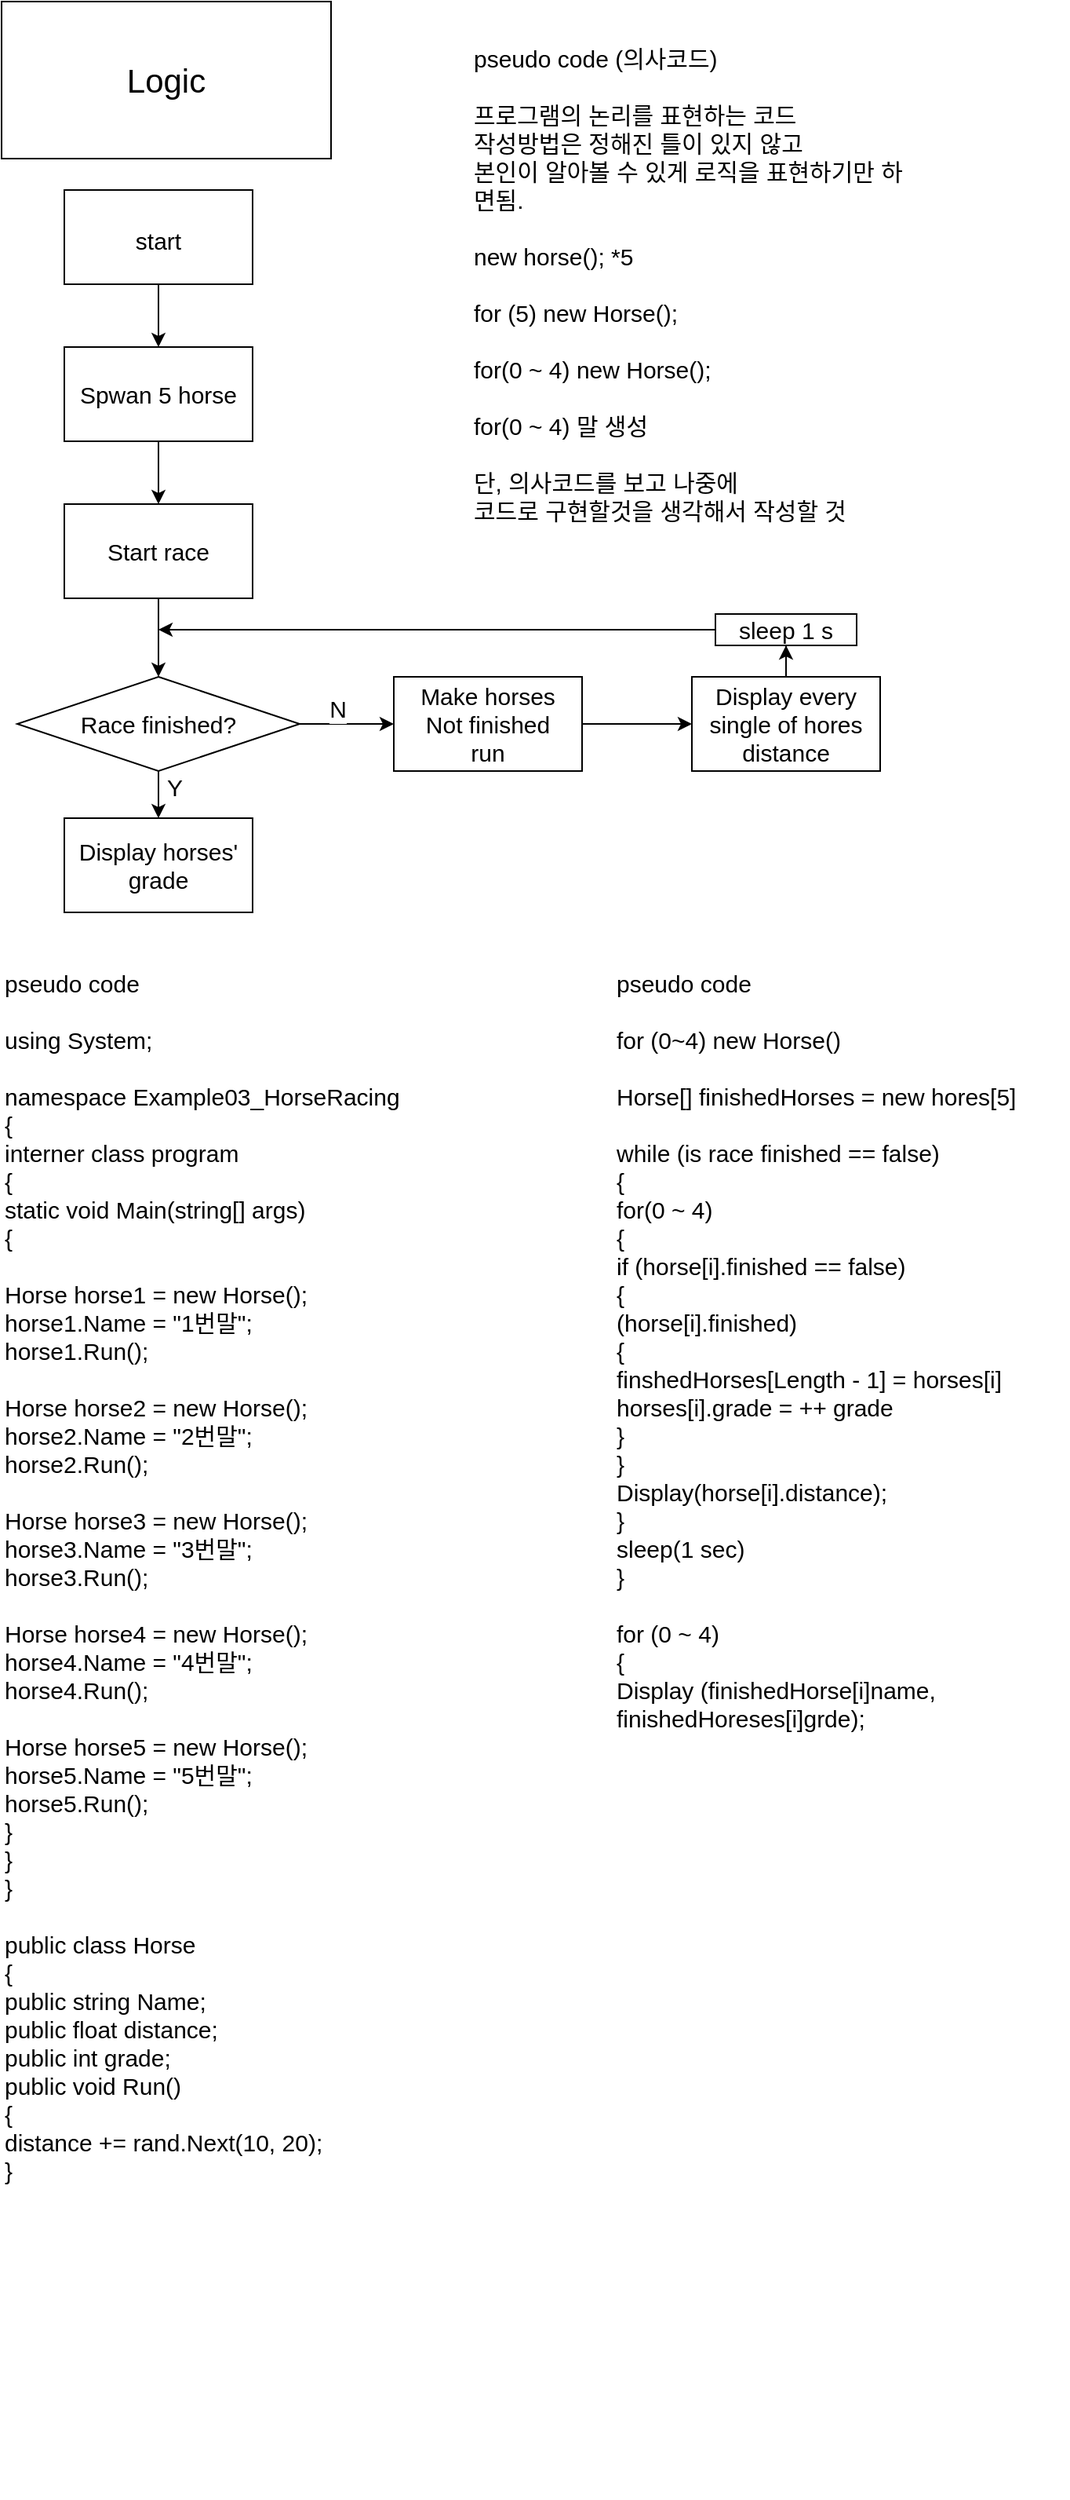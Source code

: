 <mxfile version="20.3.7" type="device"><diagram id="C5RBs43oDa-KdzZeNtuy" name="Page-1"><mxGraphModel dx="1422" dy="1923" grid="1" gridSize="10" guides="1" tooltips="1" connect="1" arrows="1" fold="1" page="1" pageScale="1" pageWidth="827" pageHeight="1169" math="0" shadow="0"><root><mxCell id="WIyWlLk6GJQsqaUBKTNV-0"/><mxCell id="WIyWlLk6GJQsqaUBKTNV-1" parent="WIyWlLk6GJQsqaUBKTNV-0"/><mxCell id="QdIrUC87JU-BDJm9omiE-1" value="&lt;font style=&quot;font-size: 21px;&quot;&gt;Logic&lt;/font&gt;" style="rounded=0;whiteSpace=wrap;html=1;strokeWidth=1;" parent="WIyWlLk6GJQsqaUBKTNV-1" vertex="1"><mxGeometry x="40" y="-80" width="210" height="100" as="geometry"/></mxCell><mxCell id="QdIrUC87JU-BDJm9omiE-6" style="edgeStyle=orthogonalEdgeStyle;rounded=0;orthogonalLoop=1;jettySize=auto;html=1;entryX=0.5;entryY=0;entryDx=0;entryDy=0;fontSize=15;" parent="WIyWlLk6GJQsqaUBKTNV-1" source="QdIrUC87JU-BDJm9omiE-4" target="QdIrUC87JU-BDJm9omiE-5" edge="1"><mxGeometry relative="1" as="geometry"/></mxCell><mxCell id="QdIrUC87JU-BDJm9omiE-4" value="&lt;font style=&quot;font-size: 15px;&quot;&gt;start&lt;/font&gt;" style="rounded=0;whiteSpace=wrap;html=1;strokeWidth=1;fontSize=21;" parent="WIyWlLk6GJQsqaUBKTNV-1" vertex="1"><mxGeometry x="80" y="40" width="120" height="60" as="geometry"/></mxCell><mxCell id="QdIrUC87JU-BDJm9omiE-10" value="" style="edgeStyle=orthogonalEdgeStyle;rounded=0;orthogonalLoop=1;jettySize=auto;html=1;fontSize=15;" parent="WIyWlLk6GJQsqaUBKTNV-1" source="QdIrUC87JU-BDJm9omiE-5" target="QdIrUC87JU-BDJm9omiE-9" edge="1"><mxGeometry relative="1" as="geometry"/></mxCell><mxCell id="QdIrUC87JU-BDJm9omiE-5" value="Spwan 5 horse" style="rounded=0;whiteSpace=wrap;html=1;strokeWidth=1;fontSize=15;" parent="WIyWlLk6GJQsqaUBKTNV-1" vertex="1"><mxGeometry x="80" y="140" width="120" height="60" as="geometry"/></mxCell><mxCell id="QdIrUC87JU-BDJm9omiE-12" value="" style="edgeStyle=orthogonalEdgeStyle;rounded=0;orthogonalLoop=1;jettySize=auto;html=1;fontSize=15;entryX=0.5;entryY=0;entryDx=0;entryDy=0;" parent="WIyWlLk6GJQsqaUBKTNV-1" source="QdIrUC87JU-BDJm9omiE-9" target="QdIrUC87JU-BDJm9omiE-17" edge="1"><mxGeometry relative="1" as="geometry"><mxPoint x="140" y="360" as="targetPoint"/></mxGeometry></mxCell><mxCell id="QdIrUC87JU-BDJm9omiE-9" value="Start race" style="whiteSpace=wrap;html=1;fontSize=15;rounded=0;strokeWidth=1;" parent="WIyWlLk6GJQsqaUBKTNV-1" vertex="1"><mxGeometry x="80" y="240" width="120" height="60" as="geometry"/></mxCell><mxCell id="QdIrUC87JU-BDJm9omiE-15" value="Display horses'&lt;br&gt;grade" style="whiteSpace=wrap;html=1;fontSize=15;rounded=0;strokeWidth=1;" parent="WIyWlLk6GJQsqaUBKTNV-1" vertex="1"><mxGeometry x="80" y="440" width="120" height="60" as="geometry"/></mxCell><mxCell id="QdIrUC87JU-BDJm9omiE-28" value="N" style="edgeStyle=orthogonalEdgeStyle;rounded=0;orthogonalLoop=1;jettySize=auto;html=1;entryX=0;entryY=0.5;entryDx=0;entryDy=0;fontSize=15;" parent="WIyWlLk6GJQsqaUBKTNV-1" source="QdIrUC87JU-BDJm9omiE-17" target="QdIrUC87JU-BDJm9omiE-27" edge="1"><mxGeometry x="-0.2" y="10" relative="1" as="geometry"><mxPoint as="offset"/></mxGeometry></mxCell><mxCell id="QdIrUC87JU-BDJm9omiE-39" value="Y" style="edgeStyle=orthogonalEdgeStyle;rounded=0;orthogonalLoop=1;jettySize=auto;html=1;exitX=0.5;exitY=1;exitDx=0;exitDy=0;fontSize=15;" parent="WIyWlLk6GJQsqaUBKTNV-1" source="QdIrUC87JU-BDJm9omiE-17" edge="1"><mxGeometry x="-0.333" y="10" relative="1" as="geometry"><mxPoint x="140" y="440" as="targetPoint"/><mxPoint as="offset"/></mxGeometry></mxCell><mxCell id="QdIrUC87JU-BDJm9omiE-17" value="Race finished?" style="rhombus;whiteSpace=wrap;html=1;strokeWidth=1;fontSize=15;" parent="WIyWlLk6GJQsqaUBKTNV-1" vertex="1"><mxGeometry x="50" y="350" width="180" height="60" as="geometry"/></mxCell><mxCell id="QdIrUC87JU-BDJm9omiE-24" value="" style="edgeStyle=orthogonalEdgeStyle;rounded=0;orthogonalLoop=1;jettySize=auto;html=1;fontSize=15;" parent="WIyWlLk6GJQsqaUBKTNV-1" source="QdIrUC87JU-BDJm9omiE-20" target="QdIrUC87JU-BDJm9omiE-23" edge="1"><mxGeometry relative="1" as="geometry"/></mxCell><mxCell id="QdIrUC87JU-BDJm9omiE-20" value="Display every single of hores&lt;br&gt;distance" style="whiteSpace=wrap;html=1;fontSize=15;strokeWidth=1;" parent="WIyWlLk6GJQsqaUBKTNV-1" vertex="1"><mxGeometry x="480" y="350" width="120" height="60" as="geometry"/></mxCell><mxCell id="QdIrUC87JU-BDJm9omiE-25" style="edgeStyle=orthogonalEdgeStyle;rounded=0;orthogonalLoop=1;jettySize=auto;html=1;fontSize=15;" parent="WIyWlLk6GJQsqaUBKTNV-1" source="QdIrUC87JU-BDJm9omiE-23" edge="1"><mxGeometry relative="1" as="geometry"><mxPoint x="140" y="320" as="targetPoint"/></mxGeometry></mxCell><mxCell id="QdIrUC87JU-BDJm9omiE-23" value="sleep 1 s" style="rounded=0;whiteSpace=wrap;html=1;strokeWidth=1;fontSize=15;" parent="WIyWlLk6GJQsqaUBKTNV-1" vertex="1"><mxGeometry x="495" y="310" width="90" height="20" as="geometry"/></mxCell><mxCell id="QdIrUC87JU-BDJm9omiE-29" style="edgeStyle=orthogonalEdgeStyle;rounded=0;orthogonalLoop=1;jettySize=auto;html=1;entryX=0;entryY=0.5;entryDx=0;entryDy=0;fontSize=15;" parent="WIyWlLk6GJQsqaUBKTNV-1" source="QdIrUC87JU-BDJm9omiE-27" target="QdIrUC87JU-BDJm9omiE-20" edge="1"><mxGeometry relative="1" as="geometry"/></mxCell><mxCell id="QdIrUC87JU-BDJm9omiE-27" value="Make horses &lt;br&gt;Not finished&lt;br&gt;run" style="rounded=0;whiteSpace=wrap;html=1;strokeWidth=1;fontSize=15;" parent="WIyWlLk6GJQsqaUBKTNV-1" vertex="1"><mxGeometry x="290" y="350" width="120" height="60" as="geometry"/></mxCell><mxCell id="QdIrUC87JU-BDJm9omiE-34" value="&lt;div style=&quot;text-align: left;&quot;&gt;&lt;span style=&quot;background-color: initial;&quot;&gt;pseudo code (의사코드)&lt;/span&gt;&lt;/div&gt;&lt;div style=&quot;text-align: left;&quot;&gt;&lt;br&gt;&lt;/div&gt;&lt;div style=&quot;text-align: left;&quot;&gt;&lt;span style=&quot;background-color: initial;&quot;&gt;프로그램의 논리를 표현하는 코드&lt;/span&gt;&lt;/div&gt;&lt;div style=&quot;text-align: left;&quot;&gt;&lt;span style=&quot;background-color: initial;&quot;&gt;작성방법은 정해진 틀이 있지 않고&lt;/span&gt;&lt;/div&gt;&lt;div style=&quot;text-align: left;&quot;&gt;&lt;span style=&quot;background-color: initial;&quot;&gt;본인이 알아볼 수 있게 로직을 표현하기만 하면됨.&lt;/span&gt;&lt;/div&gt;&lt;div style=&quot;text-align: left;&quot;&gt;&lt;span style=&quot;background-color: initial;&quot;&gt;&lt;br&gt;&lt;/span&gt;&lt;/div&gt;&lt;div style=&quot;text-align: left;&quot;&gt;new horse(); *5&lt;/div&gt;&lt;div style=&quot;text-align: left;&quot;&gt;&lt;br&gt;&lt;/div&gt;&lt;div style=&quot;text-align: left;&quot;&gt;for (5) new Horse();&lt;/div&gt;&lt;div style=&quot;text-align: left;&quot;&gt;&lt;br&gt;&lt;/div&gt;&lt;div style=&quot;text-align: left;&quot;&gt;for(0 ~ 4) new Horse();&lt;/div&gt;&lt;div style=&quot;text-align: left;&quot;&gt;&lt;br&gt;&lt;/div&gt;&lt;div style=&quot;text-align: left;&quot;&gt;for(0 ~ 4) 말 생성&lt;/div&gt;&lt;div style=&quot;text-align: left;&quot;&gt;&lt;br&gt;&lt;/div&gt;&lt;div style=&quot;text-align: left;&quot;&gt;단, 의사코드를 보고 나중에&lt;/div&gt;&lt;div style=&quot;text-align: left;&quot;&gt;코드로 구현할것을 생각해서 작성할 것&lt;/div&gt;" style="text;html=1;strokeColor=none;fillColor=none;align=center;verticalAlign=middle;whiteSpace=wrap;rounded=0;strokeWidth=1;fontSize=15;horizontal=1;" parent="WIyWlLk6GJQsqaUBKTNV-1" vertex="1"><mxGeometry x="340" y="-80" width="285.5" height="360" as="geometry"/></mxCell><mxCell id="QdIrUC87JU-BDJm9omiE-41" value="pseudo code&lt;br&gt;&lt;br&gt;using System;&lt;br&gt;&lt;br&gt;&lt;div&gt;namespace Example03_HorseRacing&lt;/div&gt;&lt;div&gt;{&amp;nbsp;&lt;/div&gt;&lt;div&gt;interner class program&lt;/div&gt;&lt;div&gt;{&lt;/div&gt;static void Main(string[] args)&lt;br&gt;{&lt;br&gt;&lt;br&gt;Horse horse1 = new Horse();&lt;br&gt;horse1.Name = &quot;1번말&quot;;&lt;br&gt;horse1.Run();&lt;br&gt;&lt;br&gt;Horse horse2 = new Horse();&lt;br&gt;horse2.Name = &quot;2번말&quot;;&lt;br&gt;horse2.Run();&lt;br&gt;&lt;br&gt;Horse horse3 = new Horse();&lt;br&gt;horse3.Name = &quot;3번말&quot;;&lt;br&gt;horse3.Run();&lt;br&gt;&lt;br&gt;Horse horse4 = new Horse();&lt;br&gt;horse4.Name = &quot;4번말&quot;;&lt;br&gt;horse4.Run();&lt;br&gt;&lt;br&gt;Horse horse5 = new Horse();&lt;br&gt;horse5.Name = &quot;5번말&quot;;&lt;br&gt;horse5.Run();&lt;br&gt;}&lt;br&gt;}&lt;br&gt;}&lt;br&gt;&lt;br&gt;&lt;div&gt;public class Horse&lt;/div&gt;&lt;div&gt;{&lt;/div&gt;&lt;div&gt;public string Name;&lt;br&gt;&lt;/div&gt;&lt;div&gt;public float distance;&lt;/div&gt;&lt;div&gt;public int grade;&lt;/div&gt;&lt;div&gt;&lt;div&gt;public void Run()&lt;/div&gt;&lt;div&gt;{&lt;/div&gt;&lt;div&gt;distance += rand.Next(10, 20);&lt;/div&gt;&lt;div&gt;}&lt;/div&gt;&lt;/div&gt;&lt;br&gt;&lt;br&gt;&lt;br&gt;&lt;br&gt;" style="text;html=1;strokeColor=none;fillColor=none;align=left;verticalAlign=top;whiteSpace=wrap;rounded=0;strokeWidth=1;fontSize=15;horizontal=1;labelPosition=center;verticalLabelPosition=middle;" parent="WIyWlLk6GJQsqaUBKTNV-1" vertex="1"><mxGeometry x="40" y="530" width="360" height="980" as="geometry"/></mxCell><mxCell id="QdIrUC87JU-BDJm9omiE-44" value="pseudo code&lt;br&gt;&lt;br&gt;for (0~4) new Horse()&lt;br&gt;&lt;br&gt;Horse[] finishedHorses = new hores[5]&lt;br&gt;&lt;br&gt;while (is race finished == false)&lt;br&gt;{&lt;br&gt;for(0 ~ 4)&lt;br&gt;{&lt;br&gt;if (horse[i].finished == false)&lt;br&gt;{&lt;br&gt;(horse[i].finished)&lt;br&gt;{&lt;br&gt;finshedHorses[Length - 1] = horses[i]&lt;br&gt;horses[i].grade = ++ grade&lt;br&gt;}&lt;br&gt;}&lt;br&gt;Display(horse[i].distance);&lt;br&gt;}&lt;br&gt;sleep(1 sec)&lt;br&gt;}&lt;br&gt;&lt;br&gt;for (0 ~ 4)&lt;br&gt;{&lt;br&gt;Display (finishedHorse[i]name, finishedHoreses[i]grde);" style="text;whiteSpace=wrap;html=1;fontSize=15;" parent="WIyWlLk6GJQsqaUBKTNV-1" vertex="1"><mxGeometry x="430" y="530" width="290" height="850" as="geometry"/></mxCell></root></mxGraphModel></diagram></mxfile>